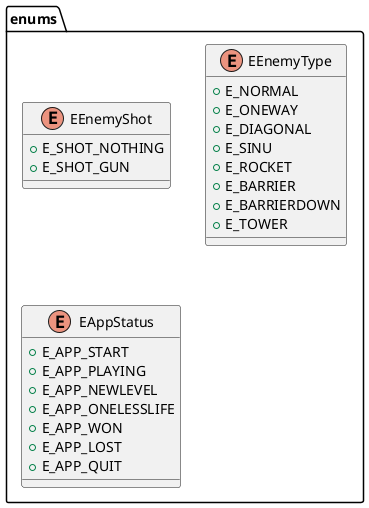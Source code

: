 @startuml
enum enums.EEnemyShot {
+  E_SHOT_NOTHING
+  E_SHOT_GUN
}
enum enums.EEnemyType {
+  E_NORMAL
+  E_ONEWAY
+  E_DIAGONAL
+  E_SINU
+  E_ROCKET
+  E_BARRIER
+  E_BARRIERDOWN
+  E_TOWER
}
enum enums.EAppStatus {
+  E_APP_START
+  E_APP_PLAYING
+  E_APP_NEWLEVEL
+  E_APP_ONELESSLIFE
+  E_APP_WON
+  E_APP_LOST
+  E_APP_QUIT
}
@enduml